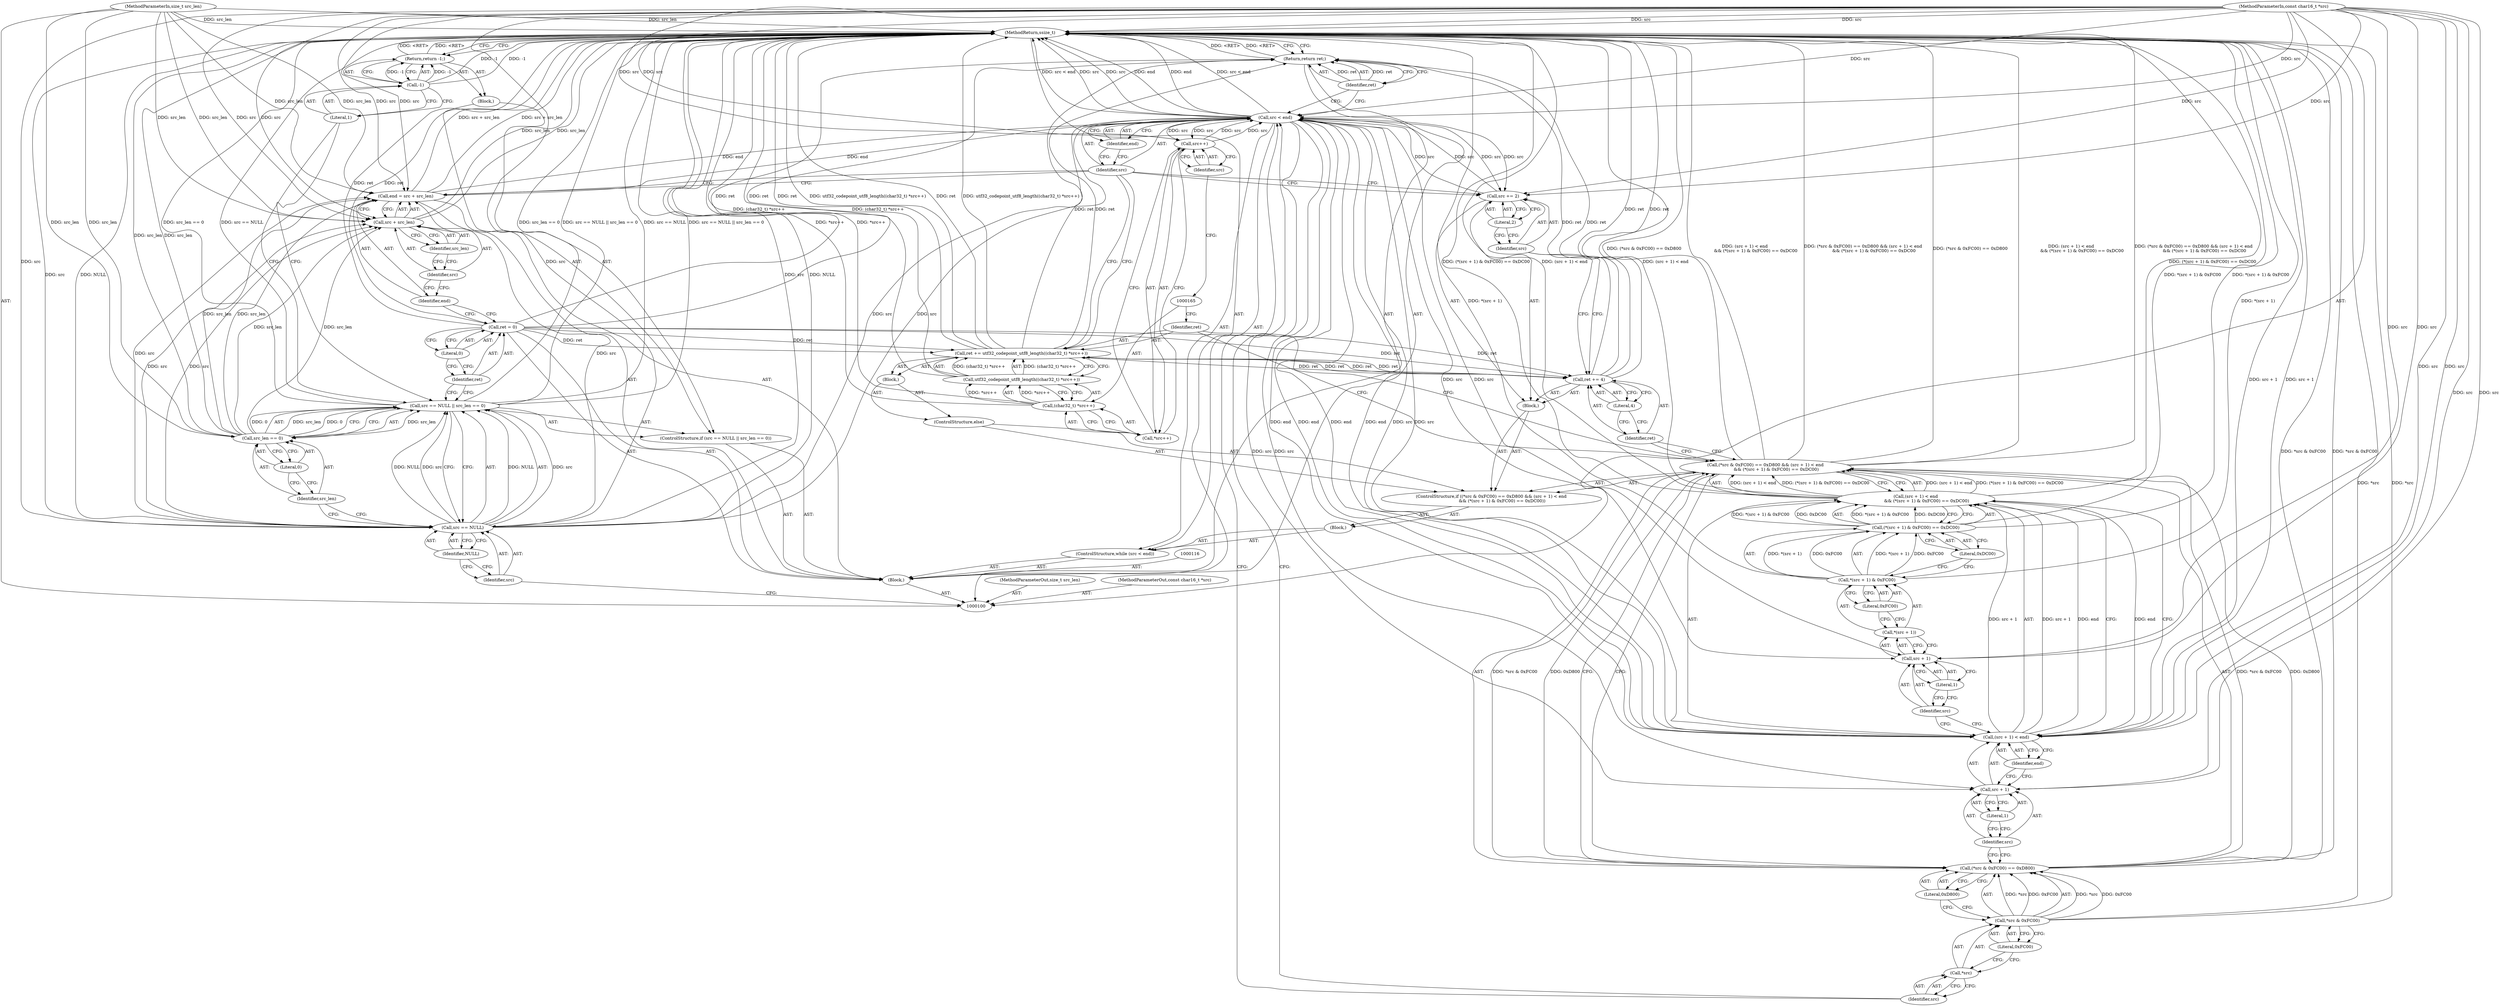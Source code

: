 digraph "0_Android_ecf5fd58a8f50362ce9e8d4245a33d56f29f142b_2" {
"1000171" [label="(MethodReturn,ssize_t)"];
"1000101" [label="(MethodParameterIn,const char16_t *src)"];
"1000240" [label="(MethodParameterOut,const char16_t *src)"];
"1000102" [label="(MethodParameterIn,size_t src_len)"];
"1000241" [label="(MethodParameterOut,size_t src_len)"];
"1000126" [label="(Call,src < end)"];
"1000127" [label="(Identifier,src)"];
"1000128" [label="(Identifier,end)"];
"1000129" [label="(Block,)"];
"1000125" [label="(ControlStructure,while (src < end))"];
"1000131" [label="(Call,(*src & 0xFC00) == 0xD800 && (src + 1) < end\n                && (*(src + 1) & 0xFC00) == 0xDC00)"];
"1000132" [label="(Call,(*src & 0xFC00) == 0xD800)"];
"1000133" [label="(Call,*src & 0xFC00)"];
"1000134" [label="(Call,*src)"];
"1000135" [label="(Identifier,src)"];
"1000136" [label="(Literal,0xFC00)"];
"1000137" [label="(Literal,0xD800)"];
"1000138" [label="(Call,(src + 1) < end\n                && (*(src + 1) & 0xFC00) == 0xDC00)"];
"1000139" [label="(Call,(src + 1) < end)"];
"1000140" [label="(Call,src + 1)"];
"1000141" [label="(Identifier,src)"];
"1000142" [label="(Literal,1)"];
"1000143" [label="(Identifier,end)"];
"1000130" [label="(ControlStructure,if ((*src & 0xFC00) == 0xD800 && (src + 1) < end\n                && (*(src + 1) & 0xFC00) == 0xDC00))"];
"1000144" [label="(Call,(*(src + 1) & 0xFC00) == 0xDC00)"];
"1000145" [label="(Call,*(src + 1) & 0xFC00)"];
"1000146" [label="(Call,*(src + 1))"];
"1000147" [label="(Call,src + 1)"];
"1000148" [label="(Identifier,src)"];
"1000149" [label="(Literal,1)"];
"1000150" [label="(Literal,0xFC00)"];
"1000151" [label="(Literal,0xDC00)"];
"1000152" [label="(Block,)"];
"1000153" [label="(Call,ret += 4)"];
"1000154" [label="(Identifier,ret)"];
"1000155" [label="(Literal,4)"];
"1000156" [label="(Call,src += 2)"];
"1000157" [label="(Identifier,src)"];
"1000158" [label="(Literal,2)"];
"1000159" [label="(ControlStructure,else)"];
"1000160" [label="(Block,)"];
"1000161" [label="(Call,ret += utf32_codepoint_utf8_length((char32_t) *src++))"];
"1000162" [label="(Identifier,ret)"];
"1000163" [label="(Call,utf32_codepoint_utf8_length((char32_t) *src++))"];
"1000164" [label="(Call,(char32_t) *src++)"];
"1000166" [label="(Call,*src++)"];
"1000167" [label="(Call,src++)"];
"1000168" [label="(Identifier,src)"];
"1000169" [label="(Return,return ret;)"];
"1000170" [label="(Identifier,ret)"];
"1000103" [label="(Block,)"];
"1000104" [label="(ControlStructure,if (src == NULL || src_len == 0))"];
"1000108" [label="(Identifier,NULL)"];
"1000109" [label="(Call,src_len == 0)"];
"1000110" [label="(Identifier,src_len)"];
"1000111" [label="(Literal,0)"];
"1000112" [label="(Block,)"];
"1000105" [label="(Call,src == NULL || src_len == 0)"];
"1000106" [label="(Call,src == NULL)"];
"1000107" [label="(Identifier,src)"];
"1000113" [label="(Return,return -1;)"];
"1000114" [label="(Call,-1)"];
"1000115" [label="(Literal,1)"];
"1000119" [label="(Literal,0)"];
"1000117" [label="(Call,ret = 0)"];
"1000118" [label="(Identifier,ret)"];
"1000120" [label="(Call,end = src + src_len)"];
"1000121" [label="(Identifier,end)"];
"1000122" [label="(Call,src + src_len)"];
"1000123" [label="(Identifier,src)"];
"1000124" [label="(Identifier,src_len)"];
"1000171" -> "1000100"  [label="AST: "];
"1000171" -> "1000113"  [label="CFG: "];
"1000171" -> "1000169"  [label="CFG: "];
"1000169" -> "1000171"  [label="DDG: <RET>"];
"1000113" -> "1000171"  [label="DDG: <RET>"];
"1000106" -> "1000171"  [label="DDG: NULL"];
"1000106" -> "1000171"  [label="DDG: src"];
"1000105" -> "1000171"  [label="DDG: src == NULL || src_len == 0"];
"1000105" -> "1000171"  [label="DDG: src == NULL"];
"1000105" -> "1000171"  [label="DDG: src_len == 0"];
"1000114" -> "1000171"  [label="DDG: -1"];
"1000117" -> "1000171"  [label="DDG: ret"];
"1000153" -> "1000171"  [label="DDG: ret"];
"1000163" -> "1000171"  [label="DDG: (char32_t) *src++"];
"1000126" -> "1000171"  [label="DDG: src < end"];
"1000126" -> "1000171"  [label="DDG: src"];
"1000126" -> "1000171"  [label="DDG: end"];
"1000131" -> "1000171"  [label="DDG: (*src & 0xFC00) == 0xD800"];
"1000131" -> "1000171"  [label="DDG: (src + 1) < end\n                && (*(src + 1) & 0xFC00) == 0xDC00"];
"1000131" -> "1000171"  [label="DDG: (*src & 0xFC00) == 0xD800 && (src + 1) < end\n                && (*(src + 1) & 0xFC00) == 0xDC00"];
"1000138" -> "1000171"  [label="DDG: (src + 1) < end"];
"1000138" -> "1000171"  [label="DDG: (*(src + 1) & 0xFC00) == 0xDC00"];
"1000164" -> "1000171"  [label="DDG: *src++"];
"1000139" -> "1000171"  [label="DDG: src + 1"];
"1000133" -> "1000171"  [label="DDG: *src"];
"1000132" -> "1000171"  [label="DDG: *src & 0xFC00"];
"1000102" -> "1000171"  [label="DDG: src_len"];
"1000101" -> "1000171"  [label="DDG: src"];
"1000109" -> "1000171"  [label="DDG: src_len"];
"1000120" -> "1000171"  [label="DDG: src + src_len"];
"1000144" -> "1000171"  [label="DDG: *(src + 1) & 0xFC00"];
"1000161" -> "1000171"  [label="DDG: utf32_codepoint_utf8_length((char32_t) *src++)"];
"1000161" -> "1000171"  [label="DDG: ret"];
"1000145" -> "1000171"  [label="DDG: *(src + 1)"];
"1000122" -> "1000171"  [label="DDG: src_len"];
"1000101" -> "1000100"  [label="AST: "];
"1000101" -> "1000171"  [label="DDG: src"];
"1000101" -> "1000106"  [label="DDG: src"];
"1000101" -> "1000120"  [label="DDG: src"];
"1000101" -> "1000122"  [label="DDG: src"];
"1000101" -> "1000126"  [label="DDG: src"];
"1000101" -> "1000139"  [label="DDG: src"];
"1000101" -> "1000140"  [label="DDG: src"];
"1000101" -> "1000147"  [label="DDG: src"];
"1000101" -> "1000156"  [label="DDG: src"];
"1000101" -> "1000167"  [label="DDG: src"];
"1000240" -> "1000100"  [label="AST: "];
"1000102" -> "1000100"  [label="AST: "];
"1000102" -> "1000171"  [label="DDG: src_len"];
"1000102" -> "1000109"  [label="DDG: src_len"];
"1000102" -> "1000120"  [label="DDG: src_len"];
"1000102" -> "1000122"  [label="DDG: src_len"];
"1000241" -> "1000100"  [label="AST: "];
"1000126" -> "1000125"  [label="AST: "];
"1000126" -> "1000128"  [label="CFG: "];
"1000127" -> "1000126"  [label="AST: "];
"1000128" -> "1000126"  [label="AST: "];
"1000135" -> "1000126"  [label="CFG: "];
"1000170" -> "1000126"  [label="CFG: "];
"1000126" -> "1000171"  [label="DDG: src < end"];
"1000126" -> "1000171"  [label="DDG: src"];
"1000126" -> "1000171"  [label="DDG: end"];
"1000167" -> "1000126"  [label="DDG: src"];
"1000156" -> "1000126"  [label="DDG: src"];
"1000101" -> "1000126"  [label="DDG: src"];
"1000106" -> "1000126"  [label="DDG: src"];
"1000120" -> "1000126"  [label="DDG: end"];
"1000139" -> "1000126"  [label="DDG: end"];
"1000126" -> "1000139"  [label="DDG: src"];
"1000126" -> "1000139"  [label="DDG: end"];
"1000126" -> "1000140"  [label="DDG: src"];
"1000126" -> "1000147"  [label="DDG: src"];
"1000126" -> "1000156"  [label="DDG: src"];
"1000126" -> "1000167"  [label="DDG: src"];
"1000127" -> "1000126"  [label="AST: "];
"1000127" -> "1000156"  [label="CFG: "];
"1000127" -> "1000161"  [label="CFG: "];
"1000127" -> "1000120"  [label="CFG: "];
"1000128" -> "1000127"  [label="CFG: "];
"1000128" -> "1000126"  [label="AST: "];
"1000128" -> "1000127"  [label="CFG: "];
"1000126" -> "1000128"  [label="CFG: "];
"1000129" -> "1000125"  [label="AST: "];
"1000130" -> "1000129"  [label="AST: "];
"1000125" -> "1000103"  [label="AST: "];
"1000126" -> "1000125"  [label="AST: "];
"1000129" -> "1000125"  [label="AST: "];
"1000131" -> "1000130"  [label="AST: "];
"1000131" -> "1000132"  [label="CFG: "];
"1000131" -> "1000138"  [label="CFG: "];
"1000132" -> "1000131"  [label="AST: "];
"1000138" -> "1000131"  [label="AST: "];
"1000154" -> "1000131"  [label="CFG: "];
"1000162" -> "1000131"  [label="CFG: "];
"1000131" -> "1000171"  [label="DDG: (*src & 0xFC00) == 0xD800"];
"1000131" -> "1000171"  [label="DDG: (src + 1) < end\n                && (*(src + 1) & 0xFC00) == 0xDC00"];
"1000131" -> "1000171"  [label="DDG: (*src & 0xFC00) == 0xD800 && (src + 1) < end\n                && (*(src + 1) & 0xFC00) == 0xDC00"];
"1000132" -> "1000131"  [label="DDG: *src & 0xFC00"];
"1000132" -> "1000131"  [label="DDG: 0xD800"];
"1000138" -> "1000131"  [label="DDG: (src + 1) < end"];
"1000138" -> "1000131"  [label="DDG: (*(src + 1) & 0xFC00) == 0xDC00"];
"1000132" -> "1000131"  [label="AST: "];
"1000132" -> "1000137"  [label="CFG: "];
"1000133" -> "1000132"  [label="AST: "];
"1000137" -> "1000132"  [label="AST: "];
"1000141" -> "1000132"  [label="CFG: "];
"1000131" -> "1000132"  [label="CFG: "];
"1000132" -> "1000171"  [label="DDG: *src & 0xFC00"];
"1000132" -> "1000131"  [label="DDG: *src & 0xFC00"];
"1000132" -> "1000131"  [label="DDG: 0xD800"];
"1000133" -> "1000132"  [label="DDG: *src"];
"1000133" -> "1000132"  [label="DDG: 0xFC00"];
"1000133" -> "1000132"  [label="AST: "];
"1000133" -> "1000136"  [label="CFG: "];
"1000134" -> "1000133"  [label="AST: "];
"1000136" -> "1000133"  [label="AST: "];
"1000137" -> "1000133"  [label="CFG: "];
"1000133" -> "1000171"  [label="DDG: *src"];
"1000133" -> "1000132"  [label="DDG: *src"];
"1000133" -> "1000132"  [label="DDG: 0xFC00"];
"1000134" -> "1000133"  [label="AST: "];
"1000134" -> "1000135"  [label="CFG: "];
"1000135" -> "1000134"  [label="AST: "];
"1000136" -> "1000134"  [label="CFG: "];
"1000135" -> "1000134"  [label="AST: "];
"1000135" -> "1000126"  [label="CFG: "];
"1000134" -> "1000135"  [label="CFG: "];
"1000136" -> "1000133"  [label="AST: "];
"1000136" -> "1000134"  [label="CFG: "];
"1000133" -> "1000136"  [label="CFG: "];
"1000137" -> "1000132"  [label="AST: "];
"1000137" -> "1000133"  [label="CFG: "];
"1000132" -> "1000137"  [label="CFG: "];
"1000138" -> "1000131"  [label="AST: "];
"1000138" -> "1000139"  [label="CFG: "];
"1000138" -> "1000144"  [label="CFG: "];
"1000139" -> "1000138"  [label="AST: "];
"1000144" -> "1000138"  [label="AST: "];
"1000131" -> "1000138"  [label="CFG: "];
"1000138" -> "1000171"  [label="DDG: (src + 1) < end"];
"1000138" -> "1000171"  [label="DDG: (*(src + 1) & 0xFC00) == 0xDC00"];
"1000138" -> "1000131"  [label="DDG: (src + 1) < end"];
"1000138" -> "1000131"  [label="DDG: (*(src + 1) & 0xFC00) == 0xDC00"];
"1000139" -> "1000138"  [label="DDG: src + 1"];
"1000139" -> "1000138"  [label="DDG: end"];
"1000144" -> "1000138"  [label="DDG: *(src + 1) & 0xFC00"];
"1000144" -> "1000138"  [label="DDG: 0xDC00"];
"1000139" -> "1000138"  [label="AST: "];
"1000139" -> "1000143"  [label="CFG: "];
"1000140" -> "1000139"  [label="AST: "];
"1000143" -> "1000139"  [label="AST: "];
"1000148" -> "1000139"  [label="CFG: "];
"1000138" -> "1000139"  [label="CFG: "];
"1000139" -> "1000171"  [label="DDG: src + 1"];
"1000139" -> "1000126"  [label="DDG: end"];
"1000139" -> "1000138"  [label="DDG: src + 1"];
"1000139" -> "1000138"  [label="DDG: end"];
"1000126" -> "1000139"  [label="DDG: src"];
"1000126" -> "1000139"  [label="DDG: end"];
"1000101" -> "1000139"  [label="DDG: src"];
"1000140" -> "1000139"  [label="AST: "];
"1000140" -> "1000142"  [label="CFG: "];
"1000141" -> "1000140"  [label="AST: "];
"1000142" -> "1000140"  [label="AST: "];
"1000143" -> "1000140"  [label="CFG: "];
"1000126" -> "1000140"  [label="DDG: src"];
"1000101" -> "1000140"  [label="DDG: src"];
"1000141" -> "1000140"  [label="AST: "];
"1000141" -> "1000132"  [label="CFG: "];
"1000142" -> "1000141"  [label="CFG: "];
"1000142" -> "1000140"  [label="AST: "];
"1000142" -> "1000141"  [label="CFG: "];
"1000140" -> "1000142"  [label="CFG: "];
"1000143" -> "1000139"  [label="AST: "];
"1000143" -> "1000140"  [label="CFG: "];
"1000139" -> "1000143"  [label="CFG: "];
"1000130" -> "1000129"  [label="AST: "];
"1000131" -> "1000130"  [label="AST: "];
"1000152" -> "1000130"  [label="AST: "];
"1000159" -> "1000130"  [label="AST: "];
"1000144" -> "1000138"  [label="AST: "];
"1000144" -> "1000151"  [label="CFG: "];
"1000145" -> "1000144"  [label="AST: "];
"1000151" -> "1000144"  [label="AST: "];
"1000138" -> "1000144"  [label="CFG: "];
"1000144" -> "1000171"  [label="DDG: *(src + 1) & 0xFC00"];
"1000144" -> "1000138"  [label="DDG: *(src + 1) & 0xFC00"];
"1000144" -> "1000138"  [label="DDG: 0xDC00"];
"1000145" -> "1000144"  [label="DDG: *(src + 1)"];
"1000145" -> "1000144"  [label="DDG: 0xFC00"];
"1000145" -> "1000144"  [label="AST: "];
"1000145" -> "1000150"  [label="CFG: "];
"1000146" -> "1000145"  [label="AST: "];
"1000150" -> "1000145"  [label="AST: "];
"1000151" -> "1000145"  [label="CFG: "];
"1000145" -> "1000171"  [label="DDG: *(src + 1)"];
"1000145" -> "1000144"  [label="DDG: *(src + 1)"];
"1000145" -> "1000144"  [label="DDG: 0xFC00"];
"1000146" -> "1000145"  [label="AST: "];
"1000146" -> "1000147"  [label="CFG: "];
"1000147" -> "1000146"  [label="AST: "];
"1000150" -> "1000146"  [label="CFG: "];
"1000147" -> "1000146"  [label="AST: "];
"1000147" -> "1000149"  [label="CFG: "];
"1000148" -> "1000147"  [label="AST: "];
"1000149" -> "1000147"  [label="AST: "];
"1000146" -> "1000147"  [label="CFG: "];
"1000101" -> "1000147"  [label="DDG: src"];
"1000126" -> "1000147"  [label="DDG: src"];
"1000148" -> "1000147"  [label="AST: "];
"1000148" -> "1000139"  [label="CFG: "];
"1000149" -> "1000148"  [label="CFG: "];
"1000149" -> "1000147"  [label="AST: "];
"1000149" -> "1000148"  [label="CFG: "];
"1000147" -> "1000149"  [label="CFG: "];
"1000150" -> "1000145"  [label="AST: "];
"1000150" -> "1000146"  [label="CFG: "];
"1000145" -> "1000150"  [label="CFG: "];
"1000151" -> "1000144"  [label="AST: "];
"1000151" -> "1000145"  [label="CFG: "];
"1000144" -> "1000151"  [label="CFG: "];
"1000152" -> "1000130"  [label="AST: "];
"1000153" -> "1000152"  [label="AST: "];
"1000156" -> "1000152"  [label="AST: "];
"1000153" -> "1000152"  [label="AST: "];
"1000153" -> "1000155"  [label="CFG: "];
"1000154" -> "1000153"  [label="AST: "];
"1000155" -> "1000153"  [label="AST: "];
"1000157" -> "1000153"  [label="CFG: "];
"1000153" -> "1000171"  [label="DDG: ret"];
"1000117" -> "1000153"  [label="DDG: ret"];
"1000161" -> "1000153"  [label="DDG: ret"];
"1000153" -> "1000161"  [label="DDG: ret"];
"1000153" -> "1000169"  [label="DDG: ret"];
"1000154" -> "1000153"  [label="AST: "];
"1000154" -> "1000131"  [label="CFG: "];
"1000155" -> "1000154"  [label="CFG: "];
"1000155" -> "1000153"  [label="AST: "];
"1000155" -> "1000154"  [label="CFG: "];
"1000153" -> "1000155"  [label="CFG: "];
"1000156" -> "1000152"  [label="AST: "];
"1000156" -> "1000158"  [label="CFG: "];
"1000157" -> "1000156"  [label="AST: "];
"1000158" -> "1000156"  [label="AST: "];
"1000127" -> "1000156"  [label="CFG: "];
"1000156" -> "1000126"  [label="DDG: src"];
"1000126" -> "1000156"  [label="DDG: src"];
"1000101" -> "1000156"  [label="DDG: src"];
"1000157" -> "1000156"  [label="AST: "];
"1000157" -> "1000153"  [label="CFG: "];
"1000158" -> "1000157"  [label="CFG: "];
"1000158" -> "1000156"  [label="AST: "];
"1000158" -> "1000157"  [label="CFG: "];
"1000156" -> "1000158"  [label="CFG: "];
"1000159" -> "1000130"  [label="AST: "];
"1000160" -> "1000159"  [label="AST: "];
"1000160" -> "1000159"  [label="AST: "];
"1000161" -> "1000160"  [label="AST: "];
"1000161" -> "1000160"  [label="AST: "];
"1000161" -> "1000163"  [label="CFG: "];
"1000162" -> "1000161"  [label="AST: "];
"1000163" -> "1000161"  [label="AST: "];
"1000127" -> "1000161"  [label="CFG: "];
"1000161" -> "1000171"  [label="DDG: utf32_codepoint_utf8_length((char32_t) *src++)"];
"1000161" -> "1000171"  [label="DDG: ret"];
"1000161" -> "1000153"  [label="DDG: ret"];
"1000163" -> "1000161"  [label="DDG: (char32_t) *src++"];
"1000117" -> "1000161"  [label="DDG: ret"];
"1000153" -> "1000161"  [label="DDG: ret"];
"1000161" -> "1000169"  [label="DDG: ret"];
"1000162" -> "1000161"  [label="AST: "];
"1000162" -> "1000131"  [label="CFG: "];
"1000165" -> "1000162"  [label="CFG: "];
"1000163" -> "1000161"  [label="AST: "];
"1000163" -> "1000164"  [label="CFG: "];
"1000164" -> "1000163"  [label="AST: "];
"1000161" -> "1000163"  [label="CFG: "];
"1000163" -> "1000171"  [label="DDG: (char32_t) *src++"];
"1000163" -> "1000161"  [label="DDG: (char32_t) *src++"];
"1000164" -> "1000163"  [label="DDG: *src++"];
"1000164" -> "1000163"  [label="AST: "];
"1000164" -> "1000166"  [label="CFG: "];
"1000165" -> "1000164"  [label="AST: "];
"1000166" -> "1000164"  [label="AST: "];
"1000163" -> "1000164"  [label="CFG: "];
"1000164" -> "1000171"  [label="DDG: *src++"];
"1000164" -> "1000163"  [label="DDG: *src++"];
"1000166" -> "1000164"  [label="AST: "];
"1000166" -> "1000167"  [label="CFG: "];
"1000167" -> "1000166"  [label="AST: "];
"1000164" -> "1000166"  [label="CFG: "];
"1000167" -> "1000166"  [label="AST: "];
"1000167" -> "1000168"  [label="CFG: "];
"1000168" -> "1000167"  [label="AST: "];
"1000166" -> "1000167"  [label="CFG: "];
"1000167" -> "1000126"  [label="DDG: src"];
"1000126" -> "1000167"  [label="DDG: src"];
"1000101" -> "1000167"  [label="DDG: src"];
"1000168" -> "1000167"  [label="AST: "];
"1000168" -> "1000165"  [label="CFG: "];
"1000167" -> "1000168"  [label="CFG: "];
"1000169" -> "1000103"  [label="AST: "];
"1000169" -> "1000170"  [label="CFG: "];
"1000170" -> "1000169"  [label="AST: "];
"1000171" -> "1000169"  [label="CFG: "];
"1000169" -> "1000171"  [label="DDG: <RET>"];
"1000170" -> "1000169"  [label="DDG: ret"];
"1000117" -> "1000169"  [label="DDG: ret"];
"1000153" -> "1000169"  [label="DDG: ret"];
"1000161" -> "1000169"  [label="DDG: ret"];
"1000170" -> "1000169"  [label="AST: "];
"1000170" -> "1000126"  [label="CFG: "];
"1000169" -> "1000170"  [label="CFG: "];
"1000170" -> "1000169"  [label="DDG: ret"];
"1000103" -> "1000100"  [label="AST: "];
"1000104" -> "1000103"  [label="AST: "];
"1000116" -> "1000103"  [label="AST: "];
"1000117" -> "1000103"  [label="AST: "];
"1000120" -> "1000103"  [label="AST: "];
"1000125" -> "1000103"  [label="AST: "];
"1000169" -> "1000103"  [label="AST: "];
"1000104" -> "1000103"  [label="AST: "];
"1000105" -> "1000104"  [label="AST: "];
"1000112" -> "1000104"  [label="AST: "];
"1000108" -> "1000106"  [label="AST: "];
"1000108" -> "1000107"  [label="CFG: "];
"1000106" -> "1000108"  [label="CFG: "];
"1000109" -> "1000105"  [label="AST: "];
"1000109" -> "1000111"  [label="CFG: "];
"1000110" -> "1000109"  [label="AST: "];
"1000111" -> "1000109"  [label="AST: "];
"1000105" -> "1000109"  [label="CFG: "];
"1000109" -> "1000171"  [label="DDG: src_len"];
"1000109" -> "1000105"  [label="DDG: src_len"];
"1000109" -> "1000105"  [label="DDG: 0"];
"1000102" -> "1000109"  [label="DDG: src_len"];
"1000109" -> "1000120"  [label="DDG: src_len"];
"1000109" -> "1000122"  [label="DDG: src_len"];
"1000110" -> "1000109"  [label="AST: "];
"1000110" -> "1000106"  [label="CFG: "];
"1000111" -> "1000110"  [label="CFG: "];
"1000111" -> "1000109"  [label="AST: "];
"1000111" -> "1000110"  [label="CFG: "];
"1000109" -> "1000111"  [label="CFG: "];
"1000112" -> "1000104"  [label="AST: "];
"1000113" -> "1000112"  [label="AST: "];
"1000105" -> "1000104"  [label="AST: "];
"1000105" -> "1000106"  [label="CFG: "];
"1000105" -> "1000109"  [label="CFG: "];
"1000106" -> "1000105"  [label="AST: "];
"1000109" -> "1000105"  [label="AST: "];
"1000115" -> "1000105"  [label="CFG: "];
"1000118" -> "1000105"  [label="CFG: "];
"1000105" -> "1000171"  [label="DDG: src == NULL || src_len == 0"];
"1000105" -> "1000171"  [label="DDG: src == NULL"];
"1000105" -> "1000171"  [label="DDG: src_len == 0"];
"1000106" -> "1000105"  [label="DDG: src"];
"1000106" -> "1000105"  [label="DDG: NULL"];
"1000109" -> "1000105"  [label="DDG: src_len"];
"1000109" -> "1000105"  [label="DDG: 0"];
"1000106" -> "1000105"  [label="AST: "];
"1000106" -> "1000108"  [label="CFG: "];
"1000107" -> "1000106"  [label="AST: "];
"1000108" -> "1000106"  [label="AST: "];
"1000110" -> "1000106"  [label="CFG: "];
"1000105" -> "1000106"  [label="CFG: "];
"1000106" -> "1000171"  [label="DDG: NULL"];
"1000106" -> "1000171"  [label="DDG: src"];
"1000106" -> "1000105"  [label="DDG: src"];
"1000106" -> "1000105"  [label="DDG: NULL"];
"1000101" -> "1000106"  [label="DDG: src"];
"1000106" -> "1000120"  [label="DDG: src"];
"1000106" -> "1000122"  [label="DDG: src"];
"1000106" -> "1000126"  [label="DDG: src"];
"1000107" -> "1000106"  [label="AST: "];
"1000107" -> "1000100"  [label="CFG: "];
"1000108" -> "1000107"  [label="CFG: "];
"1000113" -> "1000112"  [label="AST: "];
"1000113" -> "1000114"  [label="CFG: "];
"1000114" -> "1000113"  [label="AST: "];
"1000171" -> "1000113"  [label="CFG: "];
"1000113" -> "1000171"  [label="DDG: <RET>"];
"1000114" -> "1000113"  [label="DDG: -1"];
"1000114" -> "1000113"  [label="AST: "];
"1000114" -> "1000115"  [label="CFG: "];
"1000115" -> "1000114"  [label="AST: "];
"1000113" -> "1000114"  [label="CFG: "];
"1000114" -> "1000171"  [label="DDG: -1"];
"1000114" -> "1000113"  [label="DDG: -1"];
"1000115" -> "1000114"  [label="AST: "];
"1000115" -> "1000105"  [label="CFG: "];
"1000114" -> "1000115"  [label="CFG: "];
"1000119" -> "1000117"  [label="AST: "];
"1000119" -> "1000118"  [label="CFG: "];
"1000117" -> "1000119"  [label="CFG: "];
"1000117" -> "1000103"  [label="AST: "];
"1000117" -> "1000119"  [label="CFG: "];
"1000118" -> "1000117"  [label="AST: "];
"1000119" -> "1000117"  [label="AST: "];
"1000121" -> "1000117"  [label="CFG: "];
"1000117" -> "1000171"  [label="DDG: ret"];
"1000117" -> "1000153"  [label="DDG: ret"];
"1000117" -> "1000161"  [label="DDG: ret"];
"1000117" -> "1000169"  [label="DDG: ret"];
"1000118" -> "1000117"  [label="AST: "];
"1000118" -> "1000105"  [label="CFG: "];
"1000119" -> "1000118"  [label="CFG: "];
"1000120" -> "1000103"  [label="AST: "];
"1000120" -> "1000122"  [label="CFG: "];
"1000121" -> "1000120"  [label="AST: "];
"1000122" -> "1000120"  [label="AST: "];
"1000127" -> "1000120"  [label="CFG: "];
"1000120" -> "1000171"  [label="DDG: src + src_len"];
"1000106" -> "1000120"  [label="DDG: src"];
"1000101" -> "1000120"  [label="DDG: src"];
"1000109" -> "1000120"  [label="DDG: src_len"];
"1000102" -> "1000120"  [label="DDG: src_len"];
"1000120" -> "1000126"  [label="DDG: end"];
"1000121" -> "1000120"  [label="AST: "];
"1000121" -> "1000117"  [label="CFG: "];
"1000123" -> "1000121"  [label="CFG: "];
"1000122" -> "1000120"  [label="AST: "];
"1000122" -> "1000124"  [label="CFG: "];
"1000123" -> "1000122"  [label="AST: "];
"1000124" -> "1000122"  [label="AST: "];
"1000120" -> "1000122"  [label="CFG: "];
"1000122" -> "1000171"  [label="DDG: src_len"];
"1000106" -> "1000122"  [label="DDG: src"];
"1000101" -> "1000122"  [label="DDG: src"];
"1000109" -> "1000122"  [label="DDG: src_len"];
"1000102" -> "1000122"  [label="DDG: src_len"];
"1000123" -> "1000122"  [label="AST: "];
"1000123" -> "1000121"  [label="CFG: "];
"1000124" -> "1000123"  [label="CFG: "];
"1000124" -> "1000122"  [label="AST: "];
"1000124" -> "1000123"  [label="CFG: "];
"1000122" -> "1000124"  [label="CFG: "];
}

